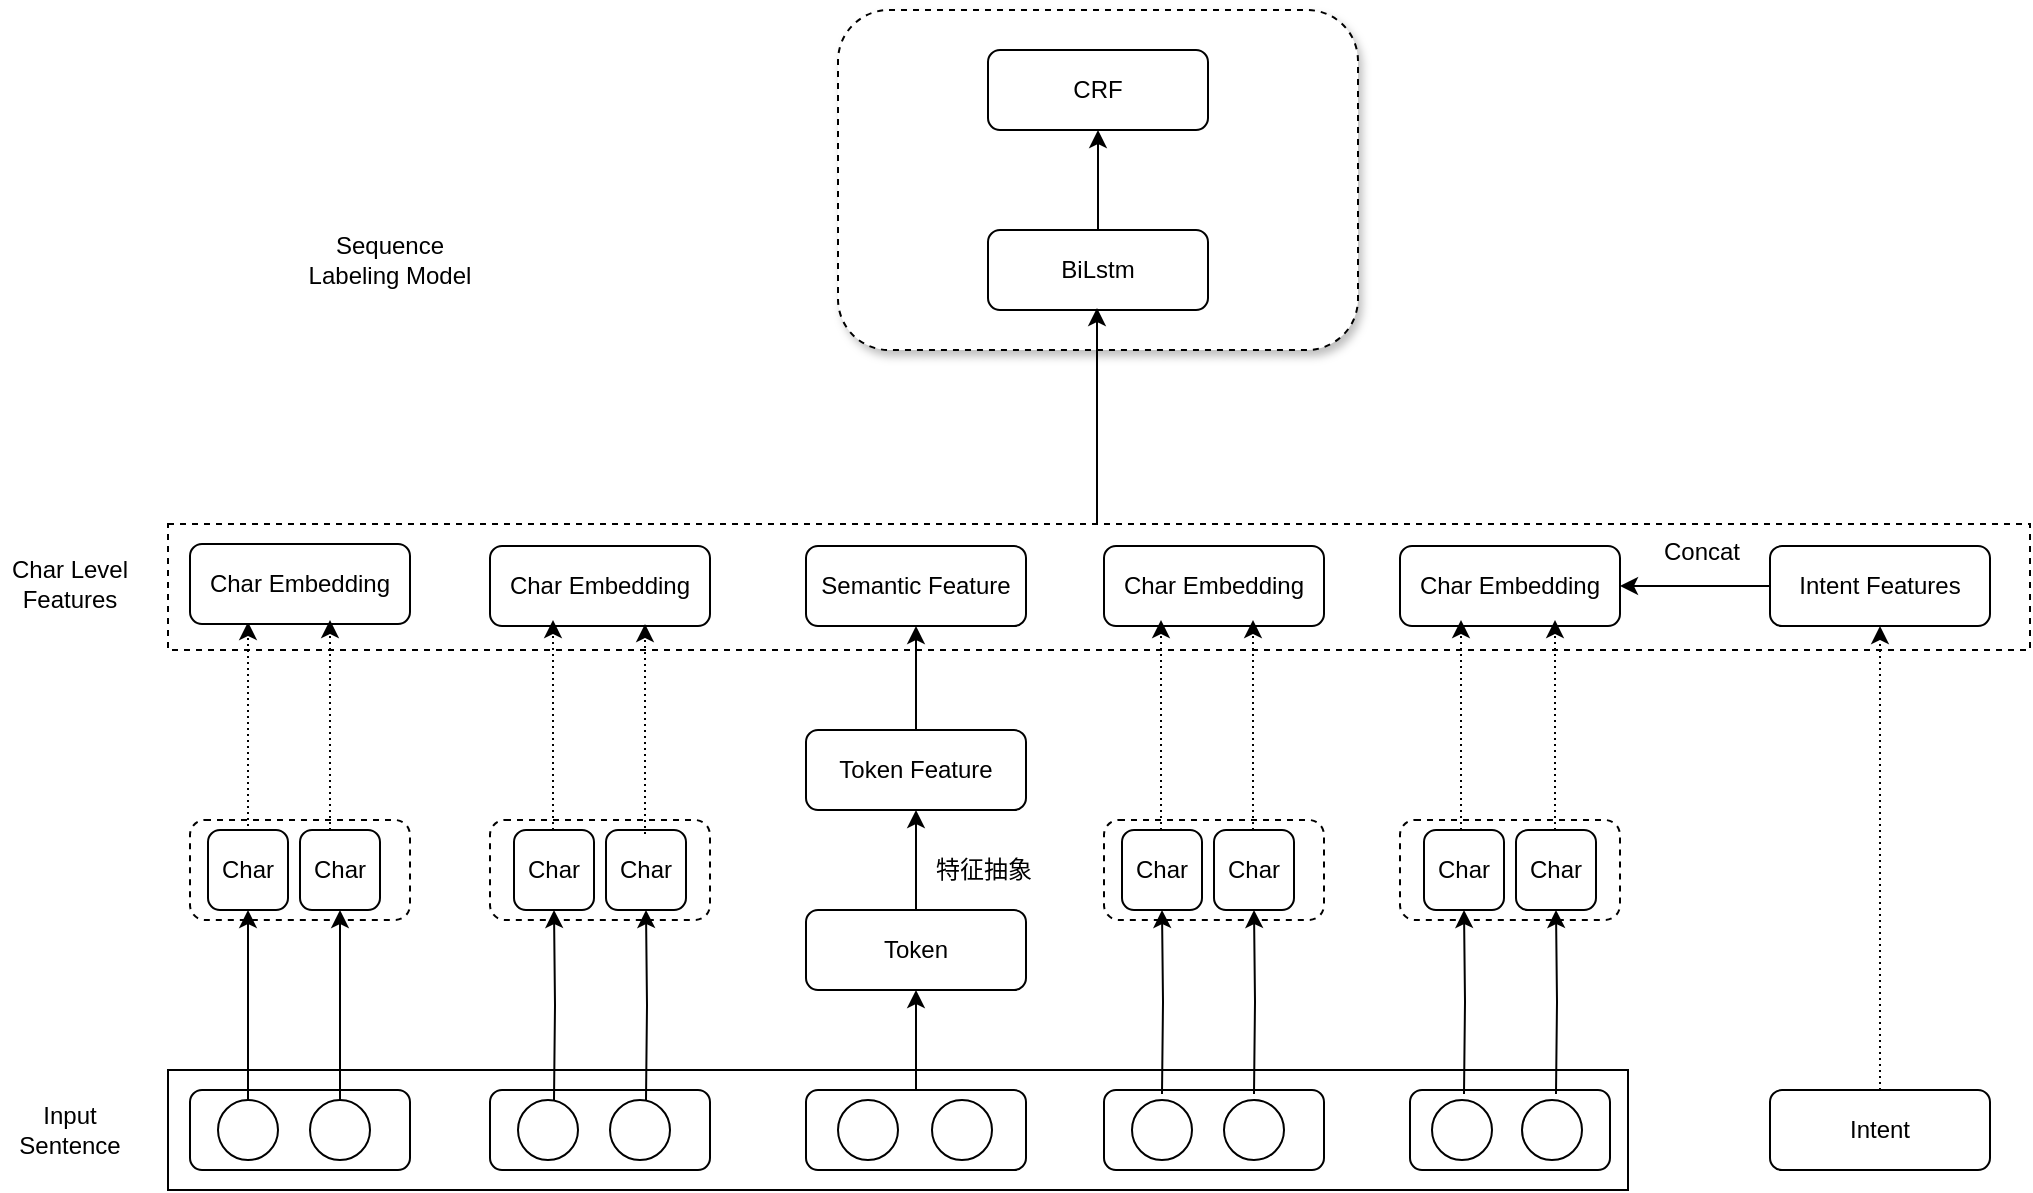 <mxfile version="13.3.7" type="device"><diagram id="MKvvtauTp7ae5X1Pip04" name="Page-1"><mxGraphModel dx="1656" dy="684" grid="1" gridSize="10" guides="1" tooltips="1" connect="1" arrows="1" fold="1" page="1" pageScale="1" pageWidth="827" pageHeight="1169" math="0" shadow="0"><root><mxCell id="0"/><mxCell id="1" parent="0"/><mxCell id="DrJ-R_4bmKxp8Vm-UfqD-19" value="" style="rounded=1;whiteSpace=wrap;html=1;dashed=1;shadow=1;" vertex="1" parent="1"><mxGeometry x="414" y="10" width="260" height="170" as="geometry"/></mxCell><mxCell id="ds2XYVXdOt2mHuCPPxDy-58" value="" style="rounded=0;whiteSpace=wrap;html=1;dashed=1;" parent="1" vertex="1"><mxGeometry x="79" y="267" width="931" height="63" as="geometry"/></mxCell><mxCell id="ds2XYVXdOt2mHuCPPxDy-63" value="" style="rounded=1;whiteSpace=wrap;html=1;dashed=1;" parent="1" vertex="1"><mxGeometry x="695" y="415" width="110" height="50" as="geometry"/></mxCell><mxCell id="ds2XYVXdOt2mHuCPPxDy-62" value="" style="rounded=1;whiteSpace=wrap;html=1;dashed=1;" parent="1" vertex="1"><mxGeometry x="547" y="415" width="110" height="50" as="geometry"/></mxCell><mxCell id="ds2XYVXdOt2mHuCPPxDy-61" value="" style="rounded=1;whiteSpace=wrap;html=1;dashed=1;" parent="1" vertex="1"><mxGeometry x="240" y="415" width="110" height="50" as="geometry"/></mxCell><mxCell id="ds2XYVXdOt2mHuCPPxDy-60" value="" style="rounded=1;whiteSpace=wrap;html=1;dashed=1;" parent="1" vertex="1"><mxGeometry x="90" y="415" width="110" height="50" as="geometry"/></mxCell><mxCell id="ds2XYVXdOt2mHuCPPxDy-2" value="" style="rounded=0;whiteSpace=wrap;html=1;" parent="1" vertex="1"><mxGeometry x="79" y="540" width="730" height="60" as="geometry"/></mxCell><mxCell id="ds2XYVXdOt2mHuCPPxDy-3" value="" style="rounded=1;whiteSpace=wrap;html=1;" parent="1" vertex="1"><mxGeometry x="90" y="550" width="110" height="40" as="geometry"/></mxCell><mxCell id="ds2XYVXdOt2mHuCPPxDy-38" value="" style="edgeStyle=orthogonalEdgeStyle;rounded=0;orthogonalLoop=1;jettySize=auto;html=1;" parent="1" source="ds2XYVXdOt2mHuCPPxDy-4" target="ds2XYVXdOt2mHuCPPxDy-33" edge="1"><mxGeometry relative="1" as="geometry"/></mxCell><mxCell id="ds2XYVXdOt2mHuCPPxDy-4" value="" style="ellipse;whiteSpace=wrap;html=1;aspect=fixed;" parent="1" vertex="1"><mxGeometry x="104" y="555" width="30" height="30" as="geometry"/></mxCell><mxCell id="ds2XYVXdOt2mHuCPPxDy-39" value="" style="edgeStyle=orthogonalEdgeStyle;rounded=0;orthogonalLoop=1;jettySize=auto;html=1;" parent="1" source="ds2XYVXdOt2mHuCPPxDy-5" target="ds2XYVXdOt2mHuCPPxDy-37" edge="1"><mxGeometry relative="1" as="geometry"/></mxCell><mxCell id="ds2XYVXdOt2mHuCPPxDy-5" value="" style="ellipse;whiteSpace=wrap;html=1;aspect=fixed;" parent="1" vertex="1"><mxGeometry x="150" y="555" width="30" height="30" as="geometry"/></mxCell><mxCell id="ds2XYVXdOt2mHuCPPxDy-8" value="" style="rounded=1;whiteSpace=wrap;html=1;" parent="1" vertex="1"><mxGeometry x="240" y="550" width="110" height="40" as="geometry"/></mxCell><mxCell id="ds2XYVXdOt2mHuCPPxDy-9" value="" style="ellipse;whiteSpace=wrap;html=1;aspect=fixed;" parent="1" vertex="1"><mxGeometry x="254" y="555" width="30" height="30" as="geometry"/></mxCell><mxCell id="ds2XYVXdOt2mHuCPPxDy-10" value="" style="ellipse;whiteSpace=wrap;html=1;aspect=fixed;" parent="1" vertex="1"><mxGeometry x="300" y="555" width="30" height="30" as="geometry"/></mxCell><mxCell id="ds2XYVXdOt2mHuCPPxDy-29" value="" style="edgeStyle=orthogonalEdgeStyle;rounded=0;orthogonalLoop=1;jettySize=auto;html=1;" parent="1" source="ds2XYVXdOt2mHuCPPxDy-11" target="ds2XYVXdOt2mHuCPPxDy-27" edge="1"><mxGeometry relative="1" as="geometry"/></mxCell><mxCell id="ds2XYVXdOt2mHuCPPxDy-11" value="" style="rounded=1;whiteSpace=wrap;html=1;" parent="1" vertex="1"><mxGeometry x="398" y="550" width="110" height="40" as="geometry"/></mxCell><mxCell id="ds2XYVXdOt2mHuCPPxDy-12" value="" style="ellipse;whiteSpace=wrap;html=1;aspect=fixed;" parent="1" vertex="1"><mxGeometry x="414" y="555" width="30" height="30" as="geometry"/></mxCell><mxCell id="ds2XYVXdOt2mHuCPPxDy-13" value="" style="ellipse;whiteSpace=wrap;html=1;aspect=fixed;" parent="1" vertex="1"><mxGeometry x="461" y="555" width="30" height="30" as="geometry"/></mxCell><mxCell id="ds2XYVXdOt2mHuCPPxDy-14" value="" style="rounded=1;whiteSpace=wrap;html=1;" parent="1" vertex="1"><mxGeometry x="547" y="550" width="110" height="40" as="geometry"/></mxCell><mxCell id="ds2XYVXdOt2mHuCPPxDy-15" value="" style="ellipse;whiteSpace=wrap;html=1;aspect=fixed;" parent="1" vertex="1"><mxGeometry x="561" y="555" width="30" height="30" as="geometry"/></mxCell><mxCell id="ds2XYVXdOt2mHuCPPxDy-16" value="" style="ellipse;whiteSpace=wrap;html=1;aspect=fixed;" parent="1" vertex="1"><mxGeometry x="607" y="555" width="30" height="30" as="geometry"/></mxCell><mxCell id="ds2XYVXdOt2mHuCPPxDy-17" value="" style="rounded=1;whiteSpace=wrap;html=1;" parent="1" vertex="1"><mxGeometry x="700" y="550" width="100" height="40" as="geometry"/></mxCell><mxCell id="ds2XYVXdOt2mHuCPPxDy-18" value="" style="ellipse;whiteSpace=wrap;html=1;aspect=fixed;" parent="1" vertex="1"><mxGeometry x="711" y="555" width="30" height="30" as="geometry"/></mxCell><mxCell id="ds2XYVXdOt2mHuCPPxDy-19" value="" style="ellipse;whiteSpace=wrap;html=1;aspect=fixed;" parent="1" vertex="1"><mxGeometry x="756" y="555" width="30" height="30" as="geometry"/></mxCell><mxCell id="ds2XYVXdOt2mHuCPPxDy-24" value="Input Sentence" style="text;html=1;strokeColor=none;fillColor=none;align=center;verticalAlign=middle;whiteSpace=wrap;rounded=0;" parent="1" vertex="1"><mxGeometry x="10" y="560" width="40" height="20" as="geometry"/></mxCell><mxCell id="ds2XYVXdOt2mHuCPPxDy-41" value="" style="edgeStyle=orthogonalEdgeStyle;rounded=0;orthogonalLoop=1;jettySize=auto;html=1;" parent="1" source="ds2XYVXdOt2mHuCPPxDy-27" target="ds2XYVXdOt2mHuCPPxDy-40" edge="1"><mxGeometry relative="1" as="geometry"/></mxCell><mxCell id="ds2XYVXdOt2mHuCPPxDy-27" value="Token" style="rounded=1;whiteSpace=wrap;html=1;" parent="1" vertex="1"><mxGeometry x="398" y="460" width="110" height="40" as="geometry"/></mxCell><mxCell id="DrJ-R_4bmKxp8Vm-UfqD-2" value="" style="edgeStyle=orthogonalEdgeStyle;rounded=0;orthogonalLoop=1;jettySize=auto;html=1;strokeWidth=1;fontSize=11;dashed=1;dashPattern=1 2;" edge="1" parent="1"><mxGeometry relative="1" as="geometry"><mxPoint x="119" y="421" as="sourcePoint"/><mxPoint x="119" y="316" as="targetPoint"/></mxGeometry></mxCell><mxCell id="ds2XYVXdOt2mHuCPPxDy-33" value="Char" style="rounded=1;whiteSpace=wrap;html=1;" parent="1" vertex="1"><mxGeometry x="99" y="420" width="40" height="40" as="geometry"/></mxCell><mxCell id="ds2XYVXdOt2mHuCPPxDy-37" value="Char" style="rounded=1;whiteSpace=wrap;html=1;" parent="1" vertex="1"><mxGeometry x="145" y="420" width="40" height="40" as="geometry"/></mxCell><mxCell id="ds2XYVXdOt2mHuCPPxDy-44" value="" style="edgeStyle=orthogonalEdgeStyle;rounded=0;orthogonalLoop=1;jettySize=auto;html=1;" parent="1" source="ds2XYVXdOt2mHuCPPxDy-40" target="ds2XYVXdOt2mHuCPPxDy-43" edge="1"><mxGeometry relative="1" as="geometry"/></mxCell><mxCell id="ds2XYVXdOt2mHuCPPxDy-40" value="Token Feature" style="rounded=1;whiteSpace=wrap;html=1;" parent="1" vertex="1"><mxGeometry x="398" y="370" width="110" height="40" as="geometry"/></mxCell><mxCell id="ds2XYVXdOt2mHuCPPxDy-42" value="特征抽象" style="text;html=1;strokeColor=none;fillColor=none;align=center;verticalAlign=middle;whiteSpace=wrap;rounded=0;" parent="1" vertex="1"><mxGeometry x="461" y="430" width="52" height="20" as="geometry"/></mxCell><mxCell id="ds2XYVXdOt2mHuCPPxDy-43" value="Semantic Feature" style="rounded=1;whiteSpace=wrap;html=1;" parent="1" vertex="1"><mxGeometry x="398" y="278" width="110" height="40" as="geometry"/></mxCell><mxCell id="ds2XYVXdOt2mHuCPPxDy-45" value="" style="edgeStyle=orthogonalEdgeStyle;rounded=0;orthogonalLoop=1;jettySize=auto;html=1;" parent="1" target="ds2XYVXdOt2mHuCPPxDy-47" edge="1"><mxGeometry relative="1" as="geometry"><mxPoint x="272" y="555" as="sourcePoint"/></mxGeometry></mxCell><mxCell id="ds2XYVXdOt2mHuCPPxDy-46" value="" style="edgeStyle=orthogonalEdgeStyle;rounded=0;orthogonalLoop=1;jettySize=auto;html=1;" parent="1" target="ds2XYVXdOt2mHuCPPxDy-48" edge="1"><mxGeometry relative="1" as="geometry"><mxPoint x="318" y="555" as="sourcePoint"/></mxGeometry></mxCell><mxCell id="ds2XYVXdOt2mHuCPPxDy-47" value="Char" style="rounded=1;whiteSpace=wrap;html=1;" parent="1" vertex="1"><mxGeometry x="252" y="420" width="40" height="40" as="geometry"/></mxCell><mxCell id="ds2XYVXdOt2mHuCPPxDy-48" value="Char" style="rounded=1;whiteSpace=wrap;html=1;" parent="1" vertex="1"><mxGeometry x="298" y="420" width="40" height="40" as="geometry"/></mxCell><mxCell id="ds2XYVXdOt2mHuCPPxDy-49" value="" style="edgeStyle=orthogonalEdgeStyle;rounded=0;orthogonalLoop=1;jettySize=auto;html=1;" parent="1" target="ds2XYVXdOt2mHuCPPxDy-51" edge="1"><mxGeometry relative="1" as="geometry"><mxPoint x="576" y="552" as="sourcePoint"/></mxGeometry></mxCell><mxCell id="ds2XYVXdOt2mHuCPPxDy-50" value="" style="edgeStyle=orthogonalEdgeStyle;rounded=0;orthogonalLoop=1;jettySize=auto;html=1;" parent="1" target="ds2XYVXdOt2mHuCPPxDy-52" edge="1"><mxGeometry relative="1" as="geometry"><mxPoint x="622" y="552" as="sourcePoint"/></mxGeometry></mxCell><mxCell id="ds2XYVXdOt2mHuCPPxDy-51" value="Char" style="rounded=1;whiteSpace=wrap;html=1;" parent="1" vertex="1"><mxGeometry x="556" y="420" width="40" height="40" as="geometry"/></mxCell><mxCell id="ds2XYVXdOt2mHuCPPxDy-52" value="Char" style="rounded=1;whiteSpace=wrap;html=1;" parent="1" vertex="1"><mxGeometry x="602" y="420" width="40" height="40" as="geometry"/></mxCell><mxCell id="ds2XYVXdOt2mHuCPPxDy-53" value="" style="edgeStyle=orthogonalEdgeStyle;rounded=0;orthogonalLoop=1;jettySize=auto;html=1;" parent="1" target="ds2XYVXdOt2mHuCPPxDy-55" edge="1"><mxGeometry relative="1" as="geometry"><mxPoint x="727" y="552" as="sourcePoint"/></mxGeometry></mxCell><mxCell id="ds2XYVXdOt2mHuCPPxDy-54" value="" style="edgeStyle=orthogonalEdgeStyle;rounded=0;orthogonalLoop=1;jettySize=auto;html=1;" parent="1" target="ds2XYVXdOt2mHuCPPxDy-56" edge="1"><mxGeometry relative="1" as="geometry"><mxPoint x="773" y="552" as="sourcePoint"/></mxGeometry></mxCell><mxCell id="ds2XYVXdOt2mHuCPPxDy-55" value="Char" style="rounded=1;whiteSpace=wrap;html=1;" parent="1" vertex="1"><mxGeometry x="707" y="420" width="40" height="40" as="geometry"/></mxCell><mxCell id="ds2XYVXdOt2mHuCPPxDy-56" value="Char" style="rounded=1;whiteSpace=wrap;html=1;" parent="1" vertex="1"><mxGeometry x="753" y="420" width="40" height="40" as="geometry"/></mxCell><mxCell id="ds2XYVXdOt2mHuCPPxDy-59" value="Char Level Features" style="text;html=1;strokeColor=none;fillColor=none;align=center;verticalAlign=middle;whiteSpace=wrap;rounded=0;" parent="1" vertex="1"><mxGeometry x="-5" y="290.5" width="70" height="13" as="geometry"/></mxCell><mxCell id="ds2XYVXdOt2mHuCPPxDy-65" value="Char Embedding" style="rounded=1;whiteSpace=wrap;html=1;" parent="1" vertex="1"><mxGeometry x="90" y="277" width="110" height="40" as="geometry"/></mxCell><mxCell id="ds2XYVXdOt2mHuCPPxDy-66" value="Char Embedding" style="rounded=1;whiteSpace=wrap;html=1;" parent="1" vertex="1"><mxGeometry x="240" y="278" width="110" height="40" as="geometry"/></mxCell><mxCell id="ds2XYVXdOt2mHuCPPxDy-67" value="Char Embedding" style="rounded=1;whiteSpace=wrap;html=1;" parent="1" vertex="1"><mxGeometry x="547" y="278" width="110" height="40" as="geometry"/></mxCell><mxCell id="ds2XYVXdOt2mHuCPPxDy-68" value="Char Embedding" style="rounded=1;whiteSpace=wrap;html=1;" parent="1" vertex="1"><mxGeometry x="695" y="278" width="110" height="40" as="geometry"/></mxCell><mxCell id="DrJ-R_4bmKxp8Vm-UfqD-4" value="" style="edgeStyle=orthogonalEdgeStyle;rounded=0;orthogonalLoop=1;jettySize=auto;html=1;strokeWidth=1;fontSize=11;dashed=1;dashPattern=1 2;" edge="1" parent="1"><mxGeometry relative="1" as="geometry"><mxPoint x="160" y="420" as="sourcePoint"/><mxPoint x="160" y="315" as="targetPoint"/></mxGeometry></mxCell><mxCell id="DrJ-R_4bmKxp8Vm-UfqD-5" value="" style="edgeStyle=orthogonalEdgeStyle;rounded=0;orthogonalLoop=1;jettySize=auto;html=1;strokeWidth=1;fontSize=11;dashed=1;dashPattern=1 2;" edge="1" parent="1"><mxGeometry relative="1" as="geometry"><mxPoint x="271.5" y="420" as="sourcePoint"/><mxPoint x="271.5" y="315" as="targetPoint"/></mxGeometry></mxCell><mxCell id="DrJ-R_4bmKxp8Vm-UfqD-6" value="" style="edgeStyle=orthogonalEdgeStyle;rounded=0;orthogonalLoop=1;jettySize=auto;html=1;strokeWidth=1;fontSize=11;dashed=1;dashPattern=1 2;" edge="1" parent="1"><mxGeometry relative="1" as="geometry"><mxPoint x="317.5" y="422" as="sourcePoint"/><mxPoint x="317.5" y="317" as="targetPoint"/><Array as="points"><mxPoint x="318" y="369"/><mxPoint x="318" y="369"/></Array></mxGeometry></mxCell><mxCell id="DrJ-R_4bmKxp8Vm-UfqD-7" value="" style="edgeStyle=orthogonalEdgeStyle;rounded=0;orthogonalLoop=1;jettySize=auto;html=1;strokeWidth=1;fontSize=11;dashed=1;dashPattern=1 2;" edge="1" parent="1"><mxGeometry relative="1" as="geometry"><mxPoint x="575.5" y="420" as="sourcePoint"/><mxPoint x="575.5" y="315" as="targetPoint"/></mxGeometry></mxCell><mxCell id="DrJ-R_4bmKxp8Vm-UfqD-8" value="" style="edgeStyle=orthogonalEdgeStyle;rounded=0;orthogonalLoop=1;jettySize=auto;html=1;strokeWidth=1;fontSize=11;dashed=1;dashPattern=1 2;" edge="1" parent="1"><mxGeometry relative="1" as="geometry"><mxPoint x="621.5" y="420" as="sourcePoint"/><mxPoint x="621.5" y="315" as="targetPoint"/><Array as="points"><mxPoint x="622" y="355"/><mxPoint x="622" y="355"/></Array></mxGeometry></mxCell><mxCell id="DrJ-R_4bmKxp8Vm-UfqD-9" value="" style="edgeStyle=orthogonalEdgeStyle;rounded=0;orthogonalLoop=1;jettySize=auto;html=1;strokeWidth=1;fontSize=11;dashed=1;dashPattern=1 2;" edge="1" parent="1"><mxGeometry relative="1" as="geometry"><mxPoint x="725.5" y="420" as="sourcePoint"/><mxPoint x="725.5" y="315" as="targetPoint"/><Array as="points"><mxPoint x="726" y="355"/><mxPoint x="726" y="355"/></Array></mxGeometry></mxCell><mxCell id="DrJ-R_4bmKxp8Vm-UfqD-10" value="" style="edgeStyle=orthogonalEdgeStyle;rounded=0;orthogonalLoop=1;jettySize=auto;html=1;strokeWidth=1;fontSize=11;dashed=1;dashPattern=1 2;" edge="1" parent="1"><mxGeometry relative="1" as="geometry"><mxPoint x="772.5" y="420" as="sourcePoint"/><mxPoint x="772.5" y="315" as="targetPoint"/><Array as="points"><mxPoint x="773" y="355"/><mxPoint x="773" y="355"/></Array></mxGeometry></mxCell><mxCell id="DrJ-R_4bmKxp8Vm-UfqD-17" value="" style="edgeStyle=orthogonalEdgeStyle;rounded=0;jumpSize=17;orthogonalLoop=1;jettySize=auto;html=1;endSize=6;strokeWidth=1;fontSize=11;" edge="1" parent="1" source="DrJ-R_4bmKxp8Vm-UfqD-12" target="DrJ-R_4bmKxp8Vm-UfqD-16"><mxGeometry relative="1" as="geometry"/></mxCell><mxCell id="DrJ-R_4bmKxp8Vm-UfqD-12" value="BiLstm" style="rounded=1;whiteSpace=wrap;html=1;" vertex="1" parent="1"><mxGeometry x="489" y="120" width="110" height="40" as="geometry"/></mxCell><mxCell id="DrJ-R_4bmKxp8Vm-UfqD-16" value="CRF" style="rounded=1;whiteSpace=wrap;html=1;" vertex="1" parent="1"><mxGeometry x="489" y="30" width="110" height="40" as="geometry"/></mxCell><mxCell id="DrJ-R_4bmKxp8Vm-UfqD-20" value="Sequence Labeling Model" style="text;html=1;strokeColor=none;fillColor=none;align=center;verticalAlign=middle;whiteSpace=wrap;rounded=0;" vertex="1" parent="1"><mxGeometry x="140" y="128.5" width="100" height="13" as="geometry"/></mxCell><mxCell id="XiGtoSqAu11zRaKuMjU8-5" value="" style="edgeStyle=orthogonalEdgeStyle;rounded=0;jumpSize=17;orthogonalLoop=1;jettySize=auto;html=1;endSize=6;strokeWidth=1;fontSize=11;dashed=1;dashPattern=1 2;entryX=0.5;entryY=1;entryDx=0;entryDy=0;" edge="1" parent="1" source="XiGtoSqAu11zRaKuMjU8-2" target="XiGtoSqAu11zRaKuMjU8-3"><mxGeometry relative="1" as="geometry"><mxPoint x="935" y="326.5" as="targetPoint"/></mxGeometry></mxCell><mxCell id="XiGtoSqAu11zRaKuMjU8-2" value="Intent" style="rounded=1;whiteSpace=wrap;html=1;" vertex="1" parent="1"><mxGeometry x="880" y="550" width="110" height="40" as="geometry"/></mxCell><mxCell id="XiGtoSqAu11zRaKuMjU8-7" value="" style="edgeStyle=orthogonalEdgeStyle;rounded=0;jumpSize=17;orthogonalLoop=1;jettySize=auto;html=1;endSize=6;strokeWidth=1;fontSize=11;" edge="1" parent="1" source="XiGtoSqAu11zRaKuMjU8-3" target="ds2XYVXdOt2mHuCPPxDy-68"><mxGeometry relative="1" as="geometry"/></mxCell><mxCell id="XiGtoSqAu11zRaKuMjU8-3" value="Intent Features" style="rounded=1;whiteSpace=wrap;html=1;" vertex="1" parent="1"><mxGeometry x="880" y="278" width="110" height="40" as="geometry"/></mxCell><mxCell id="XiGtoSqAu11zRaKuMjU8-10" value="Concat" style="text;html=1;strokeColor=none;fillColor=none;align=center;verticalAlign=middle;whiteSpace=wrap;rounded=0;" vertex="1" parent="1"><mxGeometry x="820" y="270.5" width="52" height="20" as="geometry"/></mxCell><mxCell id="XiGtoSqAu11zRaKuMjU8-17" value="" style="edgeStyle=orthogonalEdgeStyle;rounded=0;orthogonalLoop=1;jettySize=auto;html=1;" edge="1" parent="1"><mxGeometry relative="1" as="geometry"><mxPoint x="543.5" y="267" as="sourcePoint"/><mxPoint x="543.5" y="159" as="targetPoint"/></mxGeometry></mxCell></root></mxGraphModel></diagram></mxfile>